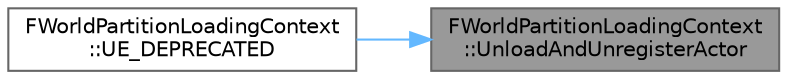digraph "FWorldPartitionLoadingContext::UnloadAndUnregisterActor"
{
 // INTERACTIVE_SVG=YES
 // LATEX_PDF_SIZE
  bgcolor="transparent";
  edge [fontname=Helvetica,fontsize=10,labelfontname=Helvetica,labelfontsize=10];
  node [fontname=Helvetica,fontsize=10,shape=box,height=0.2,width=0.4];
  rankdir="RL";
  Node1 [id="Node000001",label="FWorldPartitionLoadingContext\l::UnloadAndUnregisterActor",height=0.2,width=0.4,color="gray40", fillcolor="grey60", style="filled", fontcolor="black",tooltip=" "];
  Node1 -> Node2 [id="edge1_Node000001_Node000002",dir="back",color="steelblue1",style="solid",tooltip=" "];
  Node2 [id="Node000002",label="FWorldPartitionLoadingContext\l::UE_DEPRECATED",height=0.2,width=0.4,color="grey40", fillcolor="white", style="filled",URL="$d7/d0e/classFWorldPartitionLoadingContext.html#a1982ae72d5f2652c25c30c0a8bd2f030",tooltip=" "];
}

